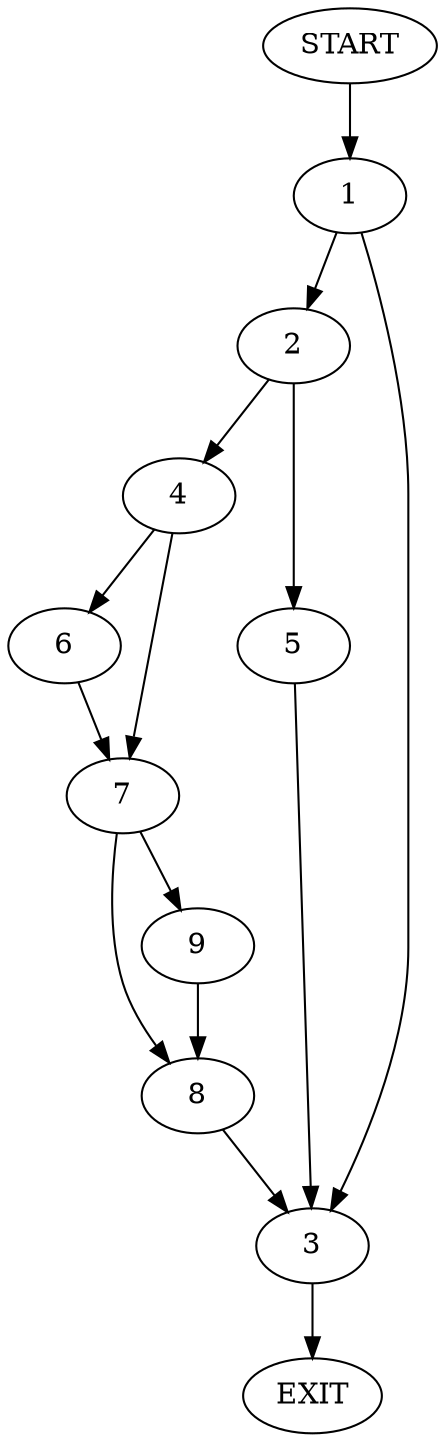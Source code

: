 digraph {
0 [label="START"]
10 [label="EXIT"]
0 -> 1
1 -> 2
1 -> 3
2 -> 4
2 -> 5
3 -> 10
4 -> 6
4 -> 7
5 -> 3
7 -> 8
7 -> 9
6 -> 7
8 -> 3
9 -> 8
}
